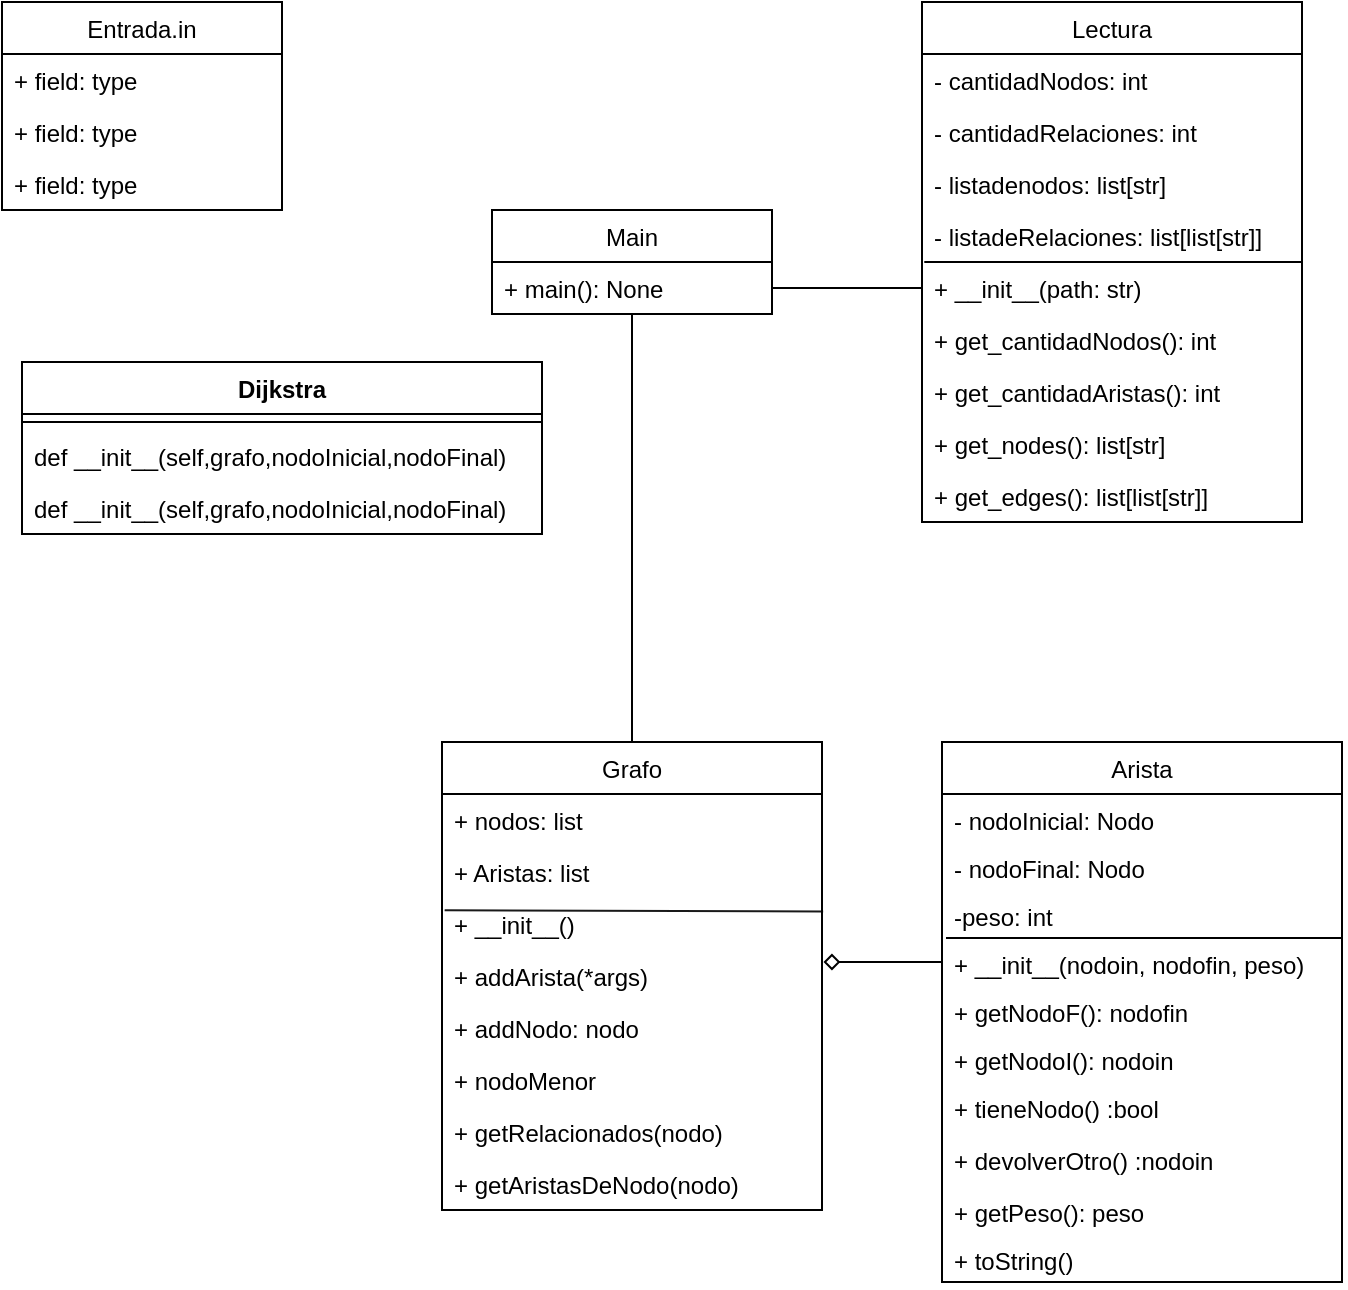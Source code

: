 <mxfile>
    <diagram name="Page-1" id="jT8q71IDl5kLCgGPPeI5">
        <mxGraphModel dx="666" dy="593" grid="1" gridSize="10" guides="1" tooltips="1" connect="1" arrows="1" fold="1" page="1" pageScale="1" pageWidth="850" pageHeight="1100" math="0" shadow="0">
            <root>
                <mxCell id="0"/>
                <mxCell id="1" parent="0"/>
                <mxCell id="3" style="edgeStyle=none;html=1;exitX=0.5;exitY=0;exitDx=0;exitDy=0;endArrow=none;endFill=0;" edge="1" parent="1" source="4BHa0V8jdn2U7fwrEG5H-1" target="4BHa0V8jdn2U7fwrEG5H-66">
                    <mxGeometry relative="1" as="geometry"/>
                </mxCell>
                <mxCell id="4BHa0V8jdn2U7fwrEG5H-1" value="Grafo" style="swimlane;fontStyle=0;childLayout=stackLayout;horizontal=1;startSize=26;fillColor=none;horizontalStack=0;resizeParent=1;resizeParentMax=0;resizeLast=0;collapsible=1;marginBottom=0;" parent="1" vertex="1">
                    <mxGeometry x="260" y="480" width="190" height="234" as="geometry"/>
                </mxCell>
                <mxCell id="4BHa0V8jdn2U7fwrEG5H-2" value="+ nodos: list" style="text;strokeColor=none;fillColor=none;align=left;verticalAlign=top;spacingLeft=4;spacingRight=4;overflow=hidden;rotatable=0;points=[[0,0.5],[1,0.5]];portConstraint=eastwest;" parent="4BHa0V8jdn2U7fwrEG5H-1" vertex="1">
                    <mxGeometry y="26" width="190" height="26" as="geometry"/>
                </mxCell>
                <mxCell id="4BHa0V8jdn2U7fwrEG5H-3" value="+ Aristas: list" style="text;strokeColor=none;fillColor=none;align=left;verticalAlign=top;spacingLeft=4;spacingRight=4;overflow=hidden;rotatable=0;points=[[0,0.5],[1,0.5]];portConstraint=eastwest;" parent="4BHa0V8jdn2U7fwrEG5H-1" vertex="1">
                    <mxGeometry y="52" width="190" height="26" as="geometry"/>
                </mxCell>
                <mxCell id="4BHa0V8jdn2U7fwrEG5H-23" value="" style="endArrow=none;html=1;rounded=0;exitX=0.007;exitY=0.235;exitDx=0;exitDy=0;exitPerimeter=0;entryX=1.003;entryY=0.261;entryDx=0;entryDy=0;entryPerimeter=0;strokeWidth=1;endSize=0;opacity=90;jumpSize=3;" parent="4BHa0V8jdn2U7fwrEG5H-1" source="4BHa0V8jdn2U7fwrEG5H-4" target="4BHa0V8jdn2U7fwrEG5H-4" edge="1">
                    <mxGeometry width="50" height="50" relative="1" as="geometry">
                        <mxPoint x="10.0" y="83.278" as="sourcePoint"/>
                        <mxPoint x="149.58" y="82.81" as="targetPoint"/>
                    </mxGeometry>
                </mxCell>
                <mxCell id="4BHa0V8jdn2U7fwrEG5H-4" value="+ __init__()  " style="text;strokeColor=none;fillColor=none;align=left;verticalAlign=top;spacingLeft=4;spacingRight=4;overflow=hidden;rotatable=0;points=[[0,0.5],[1,0.5]];portConstraint=eastwest;" parent="4BHa0V8jdn2U7fwrEG5H-1" vertex="1">
                    <mxGeometry y="78" width="190" height="26" as="geometry"/>
                </mxCell>
                <mxCell id="4BHa0V8jdn2U7fwrEG5H-34" value="+ addArista(*args)" style="text;strokeColor=none;fillColor=none;align=left;verticalAlign=top;spacingLeft=4;spacingRight=4;overflow=hidden;rotatable=0;points=[[0,0.5],[1,0.5]];portConstraint=eastwest;" parent="4BHa0V8jdn2U7fwrEG5H-1" vertex="1">
                    <mxGeometry y="104" width="190" height="26" as="geometry"/>
                </mxCell>
                <mxCell id="4BHa0V8jdn2U7fwrEG5H-26" value="+ addNodo: nodo" style="text;strokeColor=none;fillColor=none;align=left;verticalAlign=top;spacingLeft=4;spacingRight=4;overflow=hidden;rotatable=0;points=[[0,0.5],[1,0.5]];portConstraint=eastwest;" parent="4BHa0V8jdn2U7fwrEG5H-1" vertex="1">
                    <mxGeometry y="130" width="190" height="26" as="geometry"/>
                </mxCell>
                <mxCell id="4BHa0V8jdn2U7fwrEG5H-24" value="+ nodoMenor" style="text;strokeColor=none;fillColor=none;align=left;verticalAlign=top;spacingLeft=4;spacingRight=4;overflow=hidden;rotatable=0;points=[[0,0.5],[1,0.5]];portConstraint=eastwest;" parent="4BHa0V8jdn2U7fwrEG5H-1" vertex="1">
                    <mxGeometry y="156" width="190" height="26" as="geometry"/>
                </mxCell>
                <mxCell id="4BHa0V8jdn2U7fwrEG5H-25" value="+ getRelacionados(nodo)  " style="text;strokeColor=none;fillColor=none;align=left;verticalAlign=top;spacingLeft=4;spacingRight=4;overflow=hidden;rotatable=0;points=[[0,0.5],[1,0.5]];portConstraint=eastwest;" parent="4BHa0V8jdn2U7fwrEG5H-1" vertex="1">
                    <mxGeometry y="182" width="190" height="26" as="geometry"/>
                </mxCell>
                <mxCell id="4BHa0V8jdn2U7fwrEG5H-27" value="+ getAristasDeNodo(nodo)  " style="text;strokeColor=none;fillColor=none;align=left;verticalAlign=top;spacingLeft=4;spacingRight=4;overflow=hidden;rotatable=0;points=[[0,0.5],[1,0.5]];portConstraint=eastwest;" parent="4BHa0V8jdn2U7fwrEG5H-1" vertex="1">
                    <mxGeometry y="208" width="190" height="26" as="geometry"/>
                </mxCell>
                <mxCell id="4BHa0V8jdn2U7fwrEG5H-5" value="Arista" style="swimlane;fontStyle=0;childLayout=stackLayout;horizontal=1;startSize=26;fillColor=none;horizontalStack=0;resizeParent=1;resizeParentMax=0;resizeLast=0;collapsible=1;marginBottom=0;" parent="1" vertex="1">
                    <mxGeometry x="510" y="480" width="200" height="270" as="geometry"/>
                </mxCell>
                <mxCell id="4BHa0V8jdn2U7fwrEG5H-28" value="" style="endArrow=none;html=1;rounded=0;exitX=0.01;exitY=0;exitDx=0;exitDy=0;exitPerimeter=0;entryX=1.002;entryY=0;entryDx=0;entryDy=0;entryPerimeter=0;" parent="4BHa0V8jdn2U7fwrEG5H-5" source="4BHa0V8jdn2U7fwrEG5H-10" target="4BHa0V8jdn2U7fwrEG5H-10" edge="1">
                    <mxGeometry width="50" height="50" relative="1" as="geometry">
                        <mxPoint x="10" y="180" as="sourcePoint"/>
                        <mxPoint x="60" y="130" as="targetPoint"/>
                    </mxGeometry>
                </mxCell>
                <mxCell id="4BHa0V8jdn2U7fwrEG5H-31" value="- nodoInicial: Nodo   " style="text;strokeColor=none;fillColor=none;align=left;verticalAlign=top;spacingLeft=4;spacingRight=4;overflow=hidden;rotatable=0;points=[[0,0.5],[1,0.5]];portConstraint=eastwest;" parent="4BHa0V8jdn2U7fwrEG5H-5" vertex="1">
                    <mxGeometry y="26" width="200" height="24" as="geometry"/>
                </mxCell>
                <mxCell id="4BHa0V8jdn2U7fwrEG5H-30" value="- nodoFinal: Nodo " style="text;strokeColor=none;fillColor=none;align=left;verticalAlign=top;spacingLeft=4;spacingRight=4;overflow=hidden;rotatable=0;points=[[0,0.5],[1,0.5]];portConstraint=eastwest;" parent="4BHa0V8jdn2U7fwrEG5H-5" vertex="1">
                    <mxGeometry y="50" width="200" height="24" as="geometry"/>
                </mxCell>
                <mxCell id="4BHa0V8jdn2U7fwrEG5H-29" value="-peso: int" style="text;strokeColor=none;fillColor=none;align=left;verticalAlign=top;spacingLeft=4;spacingRight=4;overflow=hidden;rotatable=0;points=[[0,0.5],[1,0.5]];portConstraint=eastwest;" parent="4BHa0V8jdn2U7fwrEG5H-5" vertex="1">
                    <mxGeometry y="74" width="200" height="24" as="geometry"/>
                </mxCell>
                <mxCell id="4BHa0V8jdn2U7fwrEG5H-10" value="+ __init__(nodoin, nodofin, peso)" style="text;strokeColor=none;fillColor=none;align=left;verticalAlign=top;spacingLeft=4;spacingRight=4;overflow=hidden;rotatable=0;points=[[0,0.5],[1,0.5]];portConstraint=eastwest;" parent="4BHa0V8jdn2U7fwrEG5H-5" vertex="1">
                    <mxGeometry y="98" width="200" height="24" as="geometry"/>
                </mxCell>
                <mxCell id="4BHa0V8jdn2U7fwrEG5H-33" value="+ getNodoF(): nodofin" style="text;strokeColor=none;fillColor=none;align=left;verticalAlign=top;spacingLeft=4;spacingRight=4;overflow=hidden;rotatable=0;points=[[0,0.5],[1,0.5]];portConstraint=eastwest;" parent="4BHa0V8jdn2U7fwrEG5H-5" vertex="1">
                    <mxGeometry y="122" width="200" height="24" as="geometry"/>
                </mxCell>
                <mxCell id="4BHa0V8jdn2U7fwrEG5H-9" value="+ getNodoI(): nodoin" style="text;strokeColor=none;fillColor=none;align=left;verticalAlign=top;spacingLeft=4;spacingRight=4;overflow=hidden;rotatable=0;points=[[0,0.5],[1,0.5]];portConstraint=eastwest;" parent="4BHa0V8jdn2U7fwrEG5H-5" vertex="1">
                    <mxGeometry y="146" width="200" height="24" as="geometry"/>
                </mxCell>
                <mxCell id="4BHa0V8jdn2U7fwrEG5H-6" value="+ tieneNodo() :bool" style="text;strokeColor=none;fillColor=none;align=left;verticalAlign=top;spacingLeft=4;spacingRight=4;overflow=hidden;rotatable=0;points=[[0,0.5],[1,0.5]];portConstraint=eastwest;" parent="4BHa0V8jdn2U7fwrEG5H-5" vertex="1">
                    <mxGeometry y="170" width="200" height="26" as="geometry"/>
                </mxCell>
                <mxCell id="4BHa0V8jdn2U7fwrEG5H-7" value="+ devolverOtro() :nodoin " style="text;strokeColor=none;fillColor=none;align=left;verticalAlign=top;spacingLeft=4;spacingRight=4;overflow=hidden;rotatable=0;points=[[0,0.5],[1,0.5]];portConstraint=eastwest;" parent="4BHa0V8jdn2U7fwrEG5H-5" vertex="1">
                    <mxGeometry y="196" width="200" height="26" as="geometry"/>
                </mxCell>
                <mxCell id="4BHa0V8jdn2U7fwrEG5H-8" value="+ getPeso(): peso" style="text;strokeColor=none;fillColor=none;align=left;verticalAlign=top;spacingLeft=4;spacingRight=4;overflow=hidden;rotatable=0;points=[[0,0.5],[1,0.5]];portConstraint=eastwest;" parent="4BHa0V8jdn2U7fwrEG5H-5" vertex="1">
                    <mxGeometry y="222" width="200" height="24" as="geometry"/>
                </mxCell>
                <mxCell id="4BHa0V8jdn2U7fwrEG5H-32" value="+ toString()   " style="text;strokeColor=none;fillColor=none;align=left;verticalAlign=top;spacingLeft=4;spacingRight=4;overflow=hidden;rotatable=0;points=[[0,0.5],[1,0.5]];portConstraint=eastwest;" parent="4BHa0V8jdn2U7fwrEG5H-5" vertex="1">
                    <mxGeometry y="246" width="200" height="24" as="geometry"/>
                </mxCell>
                <mxCell id="4BHa0V8jdn2U7fwrEG5H-11" value="Entrada.in" style="swimlane;fontStyle=0;childLayout=stackLayout;horizontal=1;startSize=26;fillColor=none;horizontalStack=0;resizeParent=1;resizeParentMax=0;resizeLast=0;collapsible=1;marginBottom=0;" parent="1" vertex="1">
                    <mxGeometry x="40" y="110" width="140" height="104" as="geometry"/>
                </mxCell>
                <mxCell id="4BHa0V8jdn2U7fwrEG5H-12" value="+ field: type" style="text;strokeColor=none;fillColor=none;align=left;verticalAlign=top;spacingLeft=4;spacingRight=4;overflow=hidden;rotatable=0;points=[[0,0.5],[1,0.5]];portConstraint=eastwest;" parent="4BHa0V8jdn2U7fwrEG5H-11" vertex="1">
                    <mxGeometry y="26" width="140" height="26" as="geometry"/>
                </mxCell>
                <mxCell id="4BHa0V8jdn2U7fwrEG5H-13" value="+ field: type" style="text;strokeColor=none;fillColor=none;align=left;verticalAlign=top;spacingLeft=4;spacingRight=4;overflow=hidden;rotatable=0;points=[[0,0.5],[1,0.5]];portConstraint=eastwest;" parent="4BHa0V8jdn2U7fwrEG5H-11" vertex="1">
                    <mxGeometry y="52" width="140" height="26" as="geometry"/>
                </mxCell>
                <mxCell id="4BHa0V8jdn2U7fwrEG5H-14" value="+ field: type" style="text;strokeColor=none;fillColor=none;align=left;verticalAlign=top;spacingLeft=4;spacingRight=4;overflow=hidden;rotatable=0;points=[[0,0.5],[1,0.5]];portConstraint=eastwest;" parent="4BHa0V8jdn2U7fwrEG5H-11" vertex="1">
                    <mxGeometry y="78" width="140" height="26" as="geometry"/>
                </mxCell>
                <mxCell id="4BHa0V8jdn2U7fwrEG5H-15" value="Lectura" style="swimlane;fontStyle=0;childLayout=stackLayout;horizontal=1;startSize=26;fillColor=none;horizontalStack=0;resizeParent=1;resizeParentMax=0;resizeLast=0;collapsible=1;marginBottom=0;" parent="1" vertex="1">
                    <mxGeometry x="500" y="110" width="190" height="260" as="geometry"/>
                </mxCell>
                <mxCell id="4BHa0V8jdn2U7fwrEG5H-16" value="- cantidadNodos: int " style="text;strokeColor=none;fillColor=none;align=left;verticalAlign=top;spacingLeft=4;spacingRight=4;overflow=hidden;rotatable=0;points=[[0,0.5],[1,0.5]];portConstraint=eastwest;" parent="4BHa0V8jdn2U7fwrEG5H-15" vertex="1">
                    <mxGeometry y="26" width="190" height="26" as="geometry"/>
                </mxCell>
                <mxCell id="4BHa0V8jdn2U7fwrEG5H-36" value="" style="endArrow=none;html=1;rounded=0;exitX=0.006;exitY=0.002;exitDx=0;exitDy=0;exitPerimeter=0;entryX=1;entryY=1;entryDx=0;entryDy=0;entryPerimeter=0;" parent="4BHa0V8jdn2U7fwrEG5H-15" source="4BHa0V8jdn2U7fwrEG5H-18" target="4BHa0V8jdn2U7fwrEG5H-17" edge="1">
                    <mxGeometry width="50" height="50" relative="1" as="geometry">
                        <mxPoint x="60" y="110" as="sourcePoint"/>
                        <mxPoint x="110" y="60" as="targetPoint"/>
                    </mxGeometry>
                </mxCell>
                <mxCell id="4BHa0V8jdn2U7fwrEG5H-41" value="- cantidadRelaciones: int " style="text;strokeColor=none;fillColor=none;align=left;verticalAlign=top;spacingLeft=4;spacingRight=4;overflow=hidden;rotatable=0;points=[[0,0.5],[1,0.5]];portConstraint=eastwest;" parent="4BHa0V8jdn2U7fwrEG5H-15" vertex="1">
                    <mxGeometry y="52" width="190" height="26" as="geometry"/>
                </mxCell>
                <mxCell id="4BHa0V8jdn2U7fwrEG5H-42" value=" - listadenodos: list[str]  " style="text;strokeColor=none;fillColor=none;align=left;verticalAlign=top;spacingLeft=4;spacingRight=4;overflow=hidden;rotatable=0;points=[[0,0.5],[1,0.5]];portConstraint=eastwest;" parent="4BHa0V8jdn2U7fwrEG5H-15" vertex="1">
                    <mxGeometry y="78" width="190" height="26" as="geometry"/>
                </mxCell>
                <mxCell id="4BHa0V8jdn2U7fwrEG5H-17" value=" - listadeRelaciones: list[list[str]]  " style="text;strokeColor=none;fillColor=none;align=left;verticalAlign=top;spacingLeft=4;spacingRight=4;overflow=hidden;rotatable=0;points=[[0,0.5],[1,0.5]];portConstraint=eastwest;" parent="4BHa0V8jdn2U7fwrEG5H-15" vertex="1">
                    <mxGeometry y="104" width="190" height="26" as="geometry"/>
                </mxCell>
                <mxCell id="4BHa0V8jdn2U7fwrEG5H-18" value="+ __init__(path: str)" style="text;strokeColor=none;fillColor=none;align=left;verticalAlign=top;spacingLeft=4;spacingRight=4;overflow=hidden;rotatable=0;points=[[0,0.5],[1,0.5]];portConstraint=eastwest;" parent="4BHa0V8jdn2U7fwrEG5H-15" vertex="1">
                    <mxGeometry y="130" width="190" height="26" as="geometry"/>
                </mxCell>
                <mxCell id="4BHa0V8jdn2U7fwrEG5H-37" value="+ get_cantidadNodos(): int " style="text;strokeColor=none;fillColor=none;align=left;verticalAlign=top;spacingLeft=4;spacingRight=4;overflow=hidden;rotatable=0;points=[[0,0.5],[1,0.5]];portConstraint=eastwest;" parent="4BHa0V8jdn2U7fwrEG5H-15" vertex="1">
                    <mxGeometry y="156" width="190" height="26" as="geometry"/>
                </mxCell>
                <mxCell id="4BHa0V8jdn2U7fwrEG5H-38" value="+ get_cantidadAristas(): int" style="text;strokeColor=none;fillColor=none;align=left;verticalAlign=top;spacingLeft=4;spacingRight=4;overflow=hidden;rotatable=0;points=[[0,0.5],[1,0.5]];portConstraint=eastwest;" parent="4BHa0V8jdn2U7fwrEG5H-15" vertex="1">
                    <mxGeometry y="182" width="190" height="26" as="geometry"/>
                </mxCell>
                <mxCell id="4BHa0V8jdn2U7fwrEG5H-40" value="+ get_nodes(): list[str]" style="text;strokeColor=none;fillColor=none;align=left;verticalAlign=top;spacingLeft=4;spacingRight=4;overflow=hidden;rotatable=0;points=[[0,0.5],[1,0.5]];portConstraint=eastwest;" parent="4BHa0V8jdn2U7fwrEG5H-15" vertex="1">
                    <mxGeometry y="208" width="190" height="26" as="geometry"/>
                </mxCell>
                <mxCell id="4BHa0V8jdn2U7fwrEG5H-39" value="+ get_edges(): list[list[str]]" style="text;strokeColor=none;fillColor=none;align=left;verticalAlign=top;spacingLeft=4;spacingRight=4;overflow=hidden;rotatable=0;points=[[0,0.5],[1,0.5]];portConstraint=eastwest;" parent="4BHa0V8jdn2U7fwrEG5H-15" vertex="1">
                    <mxGeometry y="234" width="190" height="26" as="geometry"/>
                </mxCell>
                <mxCell id="4BHa0V8jdn2U7fwrEG5H-19" value="Main" style="swimlane;fontStyle=0;childLayout=stackLayout;horizontal=1;startSize=26;fillColor=none;horizontalStack=0;resizeParent=1;resizeParentMax=0;resizeLast=0;collapsible=1;marginBottom=0;" parent="1" vertex="1">
                    <mxGeometry x="285" y="214" width="140" height="52" as="geometry"/>
                </mxCell>
                <mxCell id="4BHa0V8jdn2U7fwrEG5H-66" value="+ main(): None" style="text;strokeColor=none;fillColor=none;align=left;verticalAlign=top;spacingLeft=4;spacingRight=4;overflow=hidden;rotatable=0;points=[[0,0.5],[1,0.5]];portConstraint=eastwest;" parent="4BHa0V8jdn2U7fwrEG5H-19" vertex="1">
                    <mxGeometry y="26" width="140" height="26" as="geometry"/>
                </mxCell>
                <mxCell id="4BHa0V8jdn2U7fwrEG5H-60" value="" style="endArrow=diamond;html=1;rounded=0;entryX=1.004;entryY=0.231;entryDx=0;entryDy=0;exitX=0;exitY=0.5;exitDx=0;exitDy=0;spacing=0;fontSize=11;entryPerimeter=0;endFill=0;" parent="1" source="4BHa0V8jdn2U7fwrEG5H-10" target="4BHa0V8jdn2U7fwrEG5H-34" edge="1">
                    <mxGeometry width="50" height="50" relative="1" as="geometry">
                        <mxPoint x="330" y="710" as="sourcePoint"/>
                        <mxPoint x="380" y="660" as="targetPoint"/>
                    </mxGeometry>
                </mxCell>
                <mxCell id="2" style="edgeStyle=none;html=1;exitX=1;exitY=0.5;exitDx=0;exitDy=0;entryX=0;entryY=0.5;entryDx=0;entryDy=0;endArrow=none;endFill=0;" edge="1" parent="1" source="4BHa0V8jdn2U7fwrEG5H-66" target="4BHa0V8jdn2U7fwrEG5H-18">
                    <mxGeometry relative="1" as="geometry"/>
                </mxCell>
                <mxCell id="22" value="Dijkstra" style="swimlane;fontStyle=1;align=center;verticalAlign=top;childLayout=stackLayout;horizontal=1;startSize=26;horizontalStack=0;resizeParent=1;resizeParentMax=0;resizeLast=0;collapsible=1;marginBottom=0;" vertex="1" parent="1">
                    <mxGeometry x="50" y="290" width="260" height="86" as="geometry"/>
                </mxCell>
                <mxCell id="24" value="" style="line;strokeWidth=1;fillColor=none;align=left;verticalAlign=middle;spacingTop=-1;spacingLeft=3;spacingRight=3;rotatable=0;labelPosition=right;points=[];portConstraint=eastwest;strokeColor=inherit;" vertex="1" parent="22">
                    <mxGeometry y="26" width="260" height="8" as="geometry"/>
                </mxCell>
                <mxCell id="25" value="def __init__(self,grafo,nodoInicial,nodoFinal)" style="text;strokeColor=none;fillColor=none;align=left;verticalAlign=top;spacingLeft=4;spacingRight=4;overflow=hidden;rotatable=0;points=[[0,0.5],[1,0.5]];portConstraint=eastwest;" vertex="1" parent="22">
                    <mxGeometry y="34" width="260" height="26" as="geometry"/>
                </mxCell>
                <mxCell id="26" value="def __init__(self,grafo,nodoInicial,nodoFinal)" style="text;strokeColor=none;fillColor=none;align=left;verticalAlign=top;spacingLeft=4;spacingRight=4;overflow=hidden;rotatable=0;points=[[0,0.5],[1,0.5]];portConstraint=eastwest;" vertex="1" parent="22">
                    <mxGeometry y="60" width="260" height="26" as="geometry"/>
                </mxCell>
            </root>
        </mxGraphModel>
    </diagram>
</mxfile>